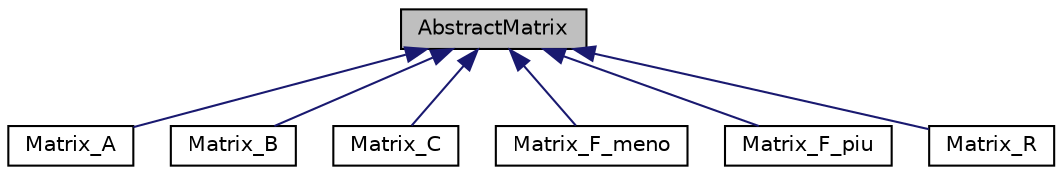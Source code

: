 digraph "AbstractMatrix"
{
 // LATEX_PDF_SIZE
  edge [fontname="Helvetica",fontsize="10",labelfontname="Helvetica",labelfontsize="10"];
  node [fontname="Helvetica",fontsize="10",shape=record];
  Node1 [label="AbstractMatrix",height=0.2,width=0.4,color="black", fillcolor="grey75", style="filled", fontcolor="black",tooltip="Definition of an Abstract class for the matrices of the Darcy and Transport System."];
  Node1 -> Node2 [dir="back",color="midnightblue",fontsize="10",style="solid",fontname="Helvetica"];
  Node2 [label="Matrix_A",height=0.2,width=0.4,color="black", fillcolor="white", style="filled",URL="$classMatrix__A.html",tooltip="Matrix A is the mass velocity matrix of the Darcy problem."];
  Node1 -> Node3 [dir="back",color="midnightblue",fontsize="10",style="solid",fontname="Helvetica"];
  Node3 [label="Matrix_B",height=0.2,width=0.4,color="black", fillcolor="white", style="filled",URL="$classMatrix__B.html",tooltip="Matrix B is the saddle_point matrix of the Darcy_System."];
  Node1 -> Node4 [dir="back",color="midnightblue",fontsize="10",style="solid",fontname="Helvetica"];
  Node4 [label="Matrix_C",height=0.2,width=0.4,color="black", fillcolor="white", style="filled",URL="$classMatrix__C.html",tooltip="Matrix C is the mass matrix for the Transport problem."];
  Node1 -> Node5 [dir="back",color="midnightblue",fontsize="10",style="solid",fontname="Helvetica"];
  Node5 [label="Matrix_F_meno",height=0.2,width=0.4,color="black", fillcolor="white", style="filled",URL="$classMatrix__F__meno.html",tooltip="Matrix F_meno is the part of the Upwind Matrix which treats the right node of the cells."];
  Node1 -> Node6 [dir="back",color="midnightblue",fontsize="10",style="solid",fontname="Helvetica"];
  Node6 [label="Matrix_F_piu",height=0.2,width=0.4,color="black", fillcolor="white", style="filled",URL="$classMatrix__F__piu.html",tooltip="Matrix F_piu is the part of the Upwind Matrix which treats the left node of the cells."];
  Node1 -> Node7 [dir="back",color="midnightblue",fontsize="10",style="solid",fontname="Helvetica"];
  Node7 [label="Matrix_R",height=0.2,width=0.4,color="black", fillcolor="white", style="filled",URL="$classMatrix__R.html",tooltip="Matrix R is the Reaction matrix."];
}
